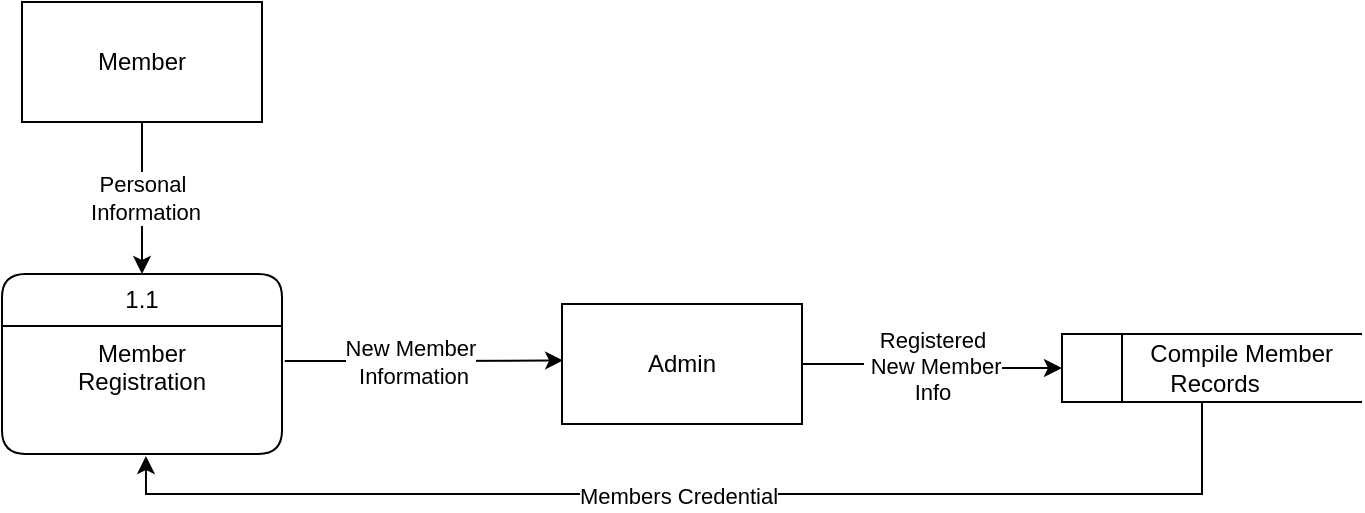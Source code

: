 <mxfile version="24.4.8" type="github" pages="9">
  <diagram name="level 1 (Member Registration" id="z3cGfwZfkwhjIubWeypt">
    <mxGraphModel dx="1114" dy="616" grid="1" gridSize="10" guides="1" tooltips="1" connect="1" arrows="1" fold="1" page="1" pageScale="1" pageWidth="850" pageHeight="1100" math="0" shadow="0">
      <root>
        <mxCell id="0" />
        <mxCell id="1" parent="0" />
        <mxCell id="EX8Zy7shsUyCUedpD0rH-1" value="&lt;div&gt;Personal&lt;/div&gt;&lt;div&gt;&amp;nbsp;Information&lt;/div&gt;" style="edgeStyle=orthogonalEdgeStyle;rounded=0;orthogonalLoop=1;jettySize=auto;html=1;exitX=0.5;exitY=1;exitDx=0;exitDy=0;entryX=0.5;entryY=0;entryDx=0;entryDy=0;" parent="1" source="elMBcsQxJQfE7-rjxcNW-1" target="elMBcsQxJQfE7-rjxcNW-2" edge="1">
          <mxGeometry relative="1" as="geometry" />
        </mxCell>
        <mxCell id="elMBcsQxJQfE7-rjxcNW-1" value="Member " style="rounded=0;whiteSpace=wrap;html=1;" parent="1" vertex="1">
          <mxGeometry x="110" y="260" width="120" height="60" as="geometry" />
        </mxCell>
        <mxCell id="elMBcsQxJQfE7-rjxcNW-2" value="&lt;div&gt;1.1&lt;/div&gt;" style="swimlane;fontStyle=0;childLayout=stackLayout;horizontal=1;startSize=26;fillColor=none;horizontalStack=0;resizeParent=1;resizeParentMax=0;resizeLast=0;collapsible=1;marginBottom=0;whiteSpace=wrap;html=1;rounded=1;" parent="1" vertex="1">
          <mxGeometry x="100" y="396" width="140" height="90" as="geometry" />
        </mxCell>
        <mxCell id="elMBcsQxJQfE7-rjxcNW-3" value="Member &lt;br&gt;Registration" style="text;strokeColor=none;fillColor=none;align=center;verticalAlign=top;spacingLeft=4;spacingRight=4;overflow=hidden;rotatable=0;points=[[0,0.5],[1,0.5]];portConstraint=eastwest;whiteSpace=wrap;html=1;" parent="elMBcsQxJQfE7-rjxcNW-2" vertex="1">
          <mxGeometry y="26" width="140" height="64" as="geometry" />
        </mxCell>
        <mxCell id="elMBcsQxJQfE7-rjxcNW-16" value="&lt;span style=&quot;white-space: pre;&quot;&gt;&#x9;&lt;/span&gt;Compile Member Records" style="html=1;dashed=0;whiteSpace=wrap;shape=mxgraph.dfd.dataStoreID;align=center;spacingLeft=3;points=[[0,0],[0.5,0],[1,0],[0,0.5],[1,0.5],[0,1],[0.5,1],[1,1]];" parent="1" vertex="1">
          <mxGeometry x="630" y="426" width="150" height="34" as="geometry" />
        </mxCell>
        <mxCell id="elMBcsQxJQfE7-rjxcNW-20" style="edgeStyle=orthogonalEdgeStyle;rounded=0;orthogonalLoop=1;jettySize=auto;html=1;exitX=1.01;exitY=0.274;exitDx=0;exitDy=0;exitPerimeter=0;entryX=0.004;entryY=0.363;entryDx=0;entryDy=0;entryPerimeter=0;" parent="1" source="elMBcsQxJQfE7-rjxcNW-3" edge="1">
          <mxGeometry relative="1" as="geometry">
            <mxPoint x="380.56" y="439.232" as="targetPoint" />
          </mxGeometry>
        </mxCell>
        <mxCell id="elMBcsQxJQfE7-rjxcNW-21" value="&lt;div&gt;New Member&lt;/div&gt;&lt;div&gt;&amp;nbsp;Information&lt;/div&gt;" style="edgeLabel;html=1;align=center;verticalAlign=middle;resizable=0;points=[];" parent="elMBcsQxJQfE7-rjxcNW-20" vertex="1" connectable="0">
          <mxGeometry x="-0.104" relative="1" as="geometry">
            <mxPoint as="offset" />
          </mxGeometry>
        </mxCell>
        <mxCell id="EX8Zy7shsUyCUedpD0rH-3" value="&lt;div&gt;Registered &lt;br&gt;&lt;/div&gt;&lt;div&gt;&amp;nbsp;New Member&lt;/div&gt;&lt;div&gt;Info&lt;br&gt;&lt;/div&gt;" style="edgeStyle=orthogonalEdgeStyle;rounded=0;orthogonalLoop=1;jettySize=auto;html=1;exitX=1;exitY=0.5;exitDx=0;exitDy=0;entryX=0;entryY=0.5;entryDx=0;entryDy=0;" parent="1" source="EX8Zy7shsUyCUedpD0rH-2" target="elMBcsQxJQfE7-rjxcNW-16" edge="1">
          <mxGeometry relative="1" as="geometry">
            <mxPoint x="700" y="436" as="targetPoint" />
          </mxGeometry>
        </mxCell>
        <mxCell id="EX8Zy7shsUyCUedpD0rH-2" value="Admin" style="rounded=0;whiteSpace=wrap;html=1;" parent="1" vertex="1">
          <mxGeometry x="380" y="411" width="120" height="60" as="geometry" />
        </mxCell>
        <mxCell id="u-u-BjuH_KMp1-HSWydg-3" style="edgeStyle=orthogonalEdgeStyle;rounded=0;orthogonalLoop=1;jettySize=auto;html=1;entryX=0.514;entryY=1.016;entryDx=0;entryDy=0;entryPerimeter=0;" edge="1" parent="1" source="elMBcsQxJQfE7-rjxcNW-16" target="elMBcsQxJQfE7-rjxcNW-3">
          <mxGeometry relative="1" as="geometry">
            <Array as="points">
              <mxPoint x="700" y="506" />
              <mxPoint x="172" y="506" />
            </Array>
          </mxGeometry>
        </mxCell>
        <mxCell id="u-u-BjuH_KMp1-HSWydg-4" value="Members Credential" style="edgeLabel;html=1;align=center;verticalAlign=middle;resizable=0;points=[];" vertex="1" connectable="0" parent="u-u-BjuH_KMp1-HSWydg-3">
          <mxGeometry x="0.039" y="1" relative="1" as="geometry">
            <mxPoint as="offset" />
          </mxGeometry>
        </mxCell>
      </root>
    </mxGraphModel>
  </diagram>
  <diagram id="8Bgsle6WBFaW4W7fLAzR" name="Level 2 (Payment)">
    <mxGraphModel dx="1393" dy="770" grid="1" gridSize="10" guides="1" tooltips="1" connect="1" arrows="1" fold="1" page="1" pageScale="1" pageWidth="850" pageHeight="1100" math="0" shadow="0">
      <root>
        <mxCell id="0" />
        <mxCell id="1" parent="0" />
        <mxCell id="zJkR3l8xaCKapjgDyOxP-6" value="Product/Plan Information" style="edgeStyle=orthogonalEdgeStyle;rounded=0;orthogonalLoop=1;jettySize=auto;html=1;entryX=0;entryY=0.5;entryDx=0;entryDy=0;" parent="1" edge="1">
          <mxGeometry x="-0.019" relative="1" as="geometry">
            <mxPoint x="240" y="455" as="sourcePoint" />
            <mxPoint x="425" y="454.66" as="targetPoint" />
            <mxPoint as="offset" />
          </mxGeometry>
        </mxCell>
        <mxCell id="zJkR3l8xaCKapjgDyOxP-1" value="Member" style="html=1;whiteSpace=wrap;" parent="1" vertex="1">
          <mxGeometry x="130" y="415" width="110" height="50" as="geometry" />
        </mxCell>
        <mxCell id="zJkR3l8xaCKapjgDyOxP-8" value="Amount" style="edgeStyle=orthogonalEdgeStyle;rounded=0;orthogonalLoop=1;jettySize=auto;html=1;exitX=1;exitY=0.5;exitDx=0;exitDy=0;entryX=0;entryY=0.5;entryDx=0;entryDy=0;" parent="1" source="zJkR3l8xaCKapjgDyOxP-4" target="zJkR3l8xaCKapjgDyOxP-7" edge="1">
          <mxGeometry relative="1" as="geometry" />
        </mxCell>
        <mxCell id="Upi8s8O5AXfCiQG1VnSZ-4" style="edgeStyle=orthogonalEdgeStyle;rounded=0;orthogonalLoop=1;jettySize=auto;html=1;entryX=0.5;entryY=0;entryDx=0;entryDy=0;exitX=0.5;exitY=0;exitDx=0;exitDy=0;" edge="1" parent="1" source="zJkR3l8xaCKapjgDyOxP-7" target="zJkR3l8xaCKapjgDyOxP-1">
          <mxGeometry relative="1" as="geometry">
            <mxPoint x="495" y="340" as="sourcePoint" />
            <Array as="points">
              <mxPoint x="745" y="360" />
              <mxPoint x="185" y="360" />
            </Array>
          </mxGeometry>
        </mxCell>
        <mxCell id="Upi8s8O5AXfCiQG1VnSZ-5" value="Exact Amount" style="edgeLabel;html=1;align=center;verticalAlign=middle;resizable=0;points=[];" vertex="1" connectable="0" parent="Upi8s8O5AXfCiQG1VnSZ-4">
          <mxGeometry x="0.01" y="-3" relative="1" as="geometry">
            <mxPoint x="10" y="3" as="offset" />
          </mxGeometry>
        </mxCell>
        <mxCell id="Upi8s8O5AXfCiQG1VnSZ-7" value="Product / Plan Availed" style="edgeStyle=orthogonalEdgeStyle;rounded=0;orthogonalLoop=1;jettySize=auto;html=1;entryX=0.5;entryY=1;entryDx=0;entryDy=0;" edge="1" parent="1" source="zJkR3l8xaCKapjgDyOxP-4" target="zJkR3l8xaCKapjgDyOxP-1">
          <mxGeometry relative="1" as="geometry">
            <Array as="points">
              <mxPoint x="500" y="520" />
              <mxPoint x="185" y="520" />
            </Array>
          </mxGeometry>
        </mxCell>
        <mxCell id="zJkR3l8xaCKapjgDyOxP-4" value="&lt;div&gt;2.1&lt;/div&gt;" style="swimlane;fontStyle=0;childLayout=stackLayout;horizontal=1;startSize=26;fillColor=none;horizontalStack=0;resizeParent=1;resizeParentMax=0;resizeLast=0;collapsible=1;marginBottom=0;whiteSpace=wrap;html=1;rounded=1;" parent="1" vertex="1">
          <mxGeometry x="425" y="390" width="140" height="90" as="geometry" />
        </mxCell>
        <mxCell id="zJkR3l8xaCKapjgDyOxP-5" value="&lt;div&gt;&amp;nbsp;Payment&lt;br&gt;&lt;/div&gt;" style="text;strokeColor=none;fillColor=none;align=center;verticalAlign=top;spacingLeft=4;spacingRight=4;overflow=hidden;rotatable=0;points=[[0,0.5],[1,0.5]];portConstraint=eastwest;whiteSpace=wrap;html=1;" parent="zJkR3l8xaCKapjgDyOxP-4" vertex="1">
          <mxGeometry y="26" width="140" height="64" as="geometry" />
        </mxCell>
        <mxCell id="Hm56MA9YWt-JWQYjMNaE-2" value="&lt;div&gt;Product Managed&lt;/div&gt;&lt;div&gt;Record&lt;br&gt;&lt;/div&gt;" style="edgeStyle=orthogonalEdgeStyle;rounded=0;orthogonalLoop=1;jettySize=auto;html=1;" edge="1" parent="1" source="zJkR3l8xaCKapjgDyOxP-7" target="Hm56MA9YWt-JWQYjMNaE-1">
          <mxGeometry relative="1" as="geometry">
            <Array as="points">
              <mxPoint x="710" y="500" />
              <mxPoint x="590" y="500" />
            </Array>
          </mxGeometry>
        </mxCell>
        <mxCell id="0khPjTOL5wcLQsYKQB6q-2" value="&lt;div&gt;Member Managed&lt;/div&gt;&lt;div&gt;Record&lt;br&gt;&lt;/div&gt;" style="edgeStyle=orthogonalEdgeStyle;rounded=0;orthogonalLoop=1;jettySize=auto;html=1;" edge="1" parent="1">
          <mxGeometry x="-0.1" relative="1" as="geometry">
            <mxPoint x="770" y="460" as="sourcePoint" />
            <mxPoint x="870" y="540" as="targetPoint" />
            <Array as="points">
              <mxPoint x="770" y="500" />
              <mxPoint x="870" y="500" />
              <mxPoint x="870" y="540" />
            </Array>
            <mxPoint as="offset" />
          </mxGeometry>
        </mxCell>
        <mxCell id="zJkR3l8xaCKapjgDyOxP-7" value="&lt;div&gt;Admin&lt;/div&gt;" style="html=1;whiteSpace=wrap;" parent="1" vertex="1">
          <mxGeometry x="690" y="410" width="110" height="50" as="geometry" />
        </mxCell>
        <mxCell id="Upi8s8O5AXfCiQG1VnSZ-6" value="Amount Purchased" style="edgeStyle=orthogonalEdgeStyle;rounded=0;orthogonalLoop=1;jettySize=auto;html=1;exitX=1;exitY=0.25;exitDx=0;exitDy=0;entryX=0.008;entryY=0.185;entryDx=0;entryDy=0;entryPerimeter=0;" edge="1" parent="1" source="zJkR3l8xaCKapjgDyOxP-1" target="zJkR3l8xaCKapjgDyOxP-5">
          <mxGeometry relative="1" as="geometry" />
        </mxCell>
        <mxCell id="Hm56MA9YWt-JWQYjMNaE-1" value="&amp;nbsp;&amp;nbsp;&amp;nbsp; Product Record" style="html=1;dashed=0;whiteSpace=wrap;shape=mxgraph.dfd.dataStoreID;align=center;spacingLeft=3;points=[[0,0],[0.5,0],[1,0],[0,0.5],[1,0.5],[0,1],[0.5,1],[1,1]];" vertex="1" parent="1">
          <mxGeometry x="565" y="540" width="140" height="30" as="geometry" />
        </mxCell>
        <mxCell id="0khPjTOL5wcLQsYKQB6q-1" value="&amp;nbsp;&amp;nbsp;&amp;nbsp; Product Record" style="html=1;dashed=0;whiteSpace=wrap;shape=mxgraph.dfd.dataStoreID;align=center;spacingLeft=3;points=[[0,0],[0.5,0],[1,0],[0,0.5],[1,0.5],[0,1],[0.5,1],[1,1]];" vertex="1" parent="1">
          <mxGeometry x="790" y="540" width="140" height="30" as="geometry" />
        </mxCell>
      </root>
    </mxGraphModel>
  </diagram>
  <diagram id="6lE6-E694tTQyDpYu1U8" name="Level 3 ( Manual Store)">
    <mxGraphModel dx="928" dy="513" grid="1" gridSize="10" guides="1" tooltips="1" connect="1" arrows="1" fold="1" page="1" pageScale="1" pageWidth="850" pageHeight="1100" math="0" shadow="0">
      <root>
        <mxCell id="0" />
        <mxCell id="1" parent="0" />
        <mxCell id="uYGkHv231MtDPBIHv-3o-3" value="Admin" style="html=1;dashed=0;whiteSpace=wrap;" parent="1" vertex="1">
          <mxGeometry x="50" y="270" width="100" height="50" as="geometry" />
        </mxCell>
        <mxCell id="_-jUNj6Q18DvR9XGROBS-2" style="edgeStyle=orthogonalEdgeStyle;rounded=0;orthogonalLoop=1;jettySize=auto;html=1;entryX=0.5;entryY=0;entryDx=0;entryDy=0;" edge="1" parent="1" source="9FlYzm3L-Niw9FdwFuEB-1" target="uYGkHv231MtDPBIHv-3o-3">
          <mxGeometry relative="1" as="geometry">
            <mxPoint x="660" y="100" as="targetPoint" />
            <Array as="points">
              <mxPoint x="710" y="210" />
              <mxPoint x="100" y="210" />
            </Array>
          </mxGeometry>
        </mxCell>
        <mxCell id="_-jUNj6Q18DvR9XGROBS-3" value="Sorted Documents" style="edgeLabel;html=1;align=center;verticalAlign=middle;resizable=0;points=[];" vertex="1" connectable="0" parent="_-jUNj6Q18DvR9XGROBS-2">
          <mxGeometry x="-0.04" y="1" relative="1" as="geometry">
            <mxPoint as="offset" />
          </mxGeometry>
        </mxCell>
        <mxCell id="9FlYzm3L-Niw9FdwFuEB-1" value="&lt;div&gt;3.2&lt;/div&gt;" style="swimlane;fontStyle=0;childLayout=stackLayout;horizontal=1;startSize=26;fillColor=none;horizontalStack=0;resizeParent=1;resizeParentMax=0;resizeLast=0;collapsible=1;marginBottom=0;whiteSpace=wrap;html=1;rounded=1;" parent="1" vertex="1">
          <mxGeometry x="640" y="250" width="140" height="90" as="geometry" />
        </mxCell>
        <mxCell id="9FlYzm3L-Niw9FdwFuEB-2" value="Sort Documents" style="text;strokeColor=none;fillColor=none;align=center;verticalAlign=top;spacingLeft=4;spacingRight=4;overflow=hidden;rotatable=0;points=[[0,0.5],[1,0.5]];portConstraint=eastwest;whiteSpace=wrap;html=1;" parent="9FlYzm3L-Niw9FdwFuEB-1" vertex="1">
          <mxGeometry y="26" width="140" height="64" as="geometry" />
        </mxCell>
        <mxCell id="MAay6CMEfNQml3wIyoIC-8" value="Acquire Records" style="edgeStyle=orthogonalEdgeStyle;rounded=0;orthogonalLoop=1;jettySize=auto;html=1;exitX=0.5;exitY=1;exitDx=0;exitDy=0;entryX=0.5;entryY=0;entryDx=0;entryDy=0;" parent="1" source="9FlYzm3L-Niw9FdwFuEB-4" target="ysUQFzY5m009ouuIUF2o-1" edge="1">
          <mxGeometry relative="1" as="geometry" />
        </mxCell>
        <mxCell id="9FlYzm3L-Niw9FdwFuEB-4" value="3.1" style="swimlane;fontStyle=0;childLayout=stackLayout;horizontal=1;startSize=26;fillColor=none;horizontalStack=0;resizeParent=1;resizeParentMax=0;resizeLast=0;collapsible=1;marginBottom=0;whiteSpace=wrap;html=1;rounded=1;" parent="1" vertex="1">
          <mxGeometry x="350" y="250" width="140" height="90" as="geometry" />
        </mxCell>
        <mxCell id="9FlYzm3L-Niw9FdwFuEB-5" value="&lt;div align=&quot;center&quot;&gt;Compile Documents&lt;/div&gt;" style="text;strokeColor=none;fillColor=none;align=center;verticalAlign=top;spacingLeft=4;spacingRight=4;overflow=hidden;rotatable=0;points=[[0,0.5],[1,0.5]];portConstraint=eastwest;whiteSpace=wrap;html=1;" parent="9FlYzm3L-Niw9FdwFuEB-4" vertex="1">
          <mxGeometry y="26" width="140" height="64" as="geometry" />
        </mxCell>
        <mxCell id="ysUQFzY5m009ouuIUF2o-1" value="&lt;div align=&quot;center&quot;&gt;&amp;nbsp;&amp;nbsp;&amp;nbsp; Member Record&lt;/div&gt;" style="html=1;dashed=0;whiteSpace=wrap;shape=mxgraph.dfd.dataStoreID;align=center;spacingLeft=3;points=[[0,0],[0.5,0],[1,0],[0,0.5],[1,0.5],[0,1],[0.5,1],[1,1]];" parent="1" vertex="1">
          <mxGeometry x="355" y="410" width="130" height="30" as="geometry" />
        </mxCell>
        <mxCell id="MAay6CMEfNQml3wIyoIC-3" style="edgeStyle=orthogonalEdgeStyle;rounded=0;orthogonalLoop=1;jettySize=auto;html=1;exitX=1;exitY=0.5;exitDx=0;exitDy=0;entryX=0.012;entryY=0.29;entryDx=0;entryDy=0;entryPerimeter=0;" parent="1" source="uYGkHv231MtDPBIHv-3o-3" target="9FlYzm3L-Niw9FdwFuEB-5" edge="1">
          <mxGeometry relative="1" as="geometry" />
        </mxCell>
        <mxCell id="MAay6CMEfNQml3wIyoIC-9" value="&lt;div&gt;Registered Information&lt;/div&gt;&lt;div&gt;&amp;nbsp;Documents&lt;/div&gt;" style="edgeLabel;html=1;align=center;verticalAlign=middle;resizable=0;points=[];" parent="MAay6CMEfNQml3wIyoIC-3" vertex="1" connectable="0">
          <mxGeometry x="-0.078" relative="1" as="geometry">
            <mxPoint as="offset" />
          </mxGeometry>
        </mxCell>
        <mxCell id="_-jUNj6Q18DvR9XGROBS-1" value="&lt;div&gt;Documents&lt;/div&gt;&lt;div&gt;Compiled&lt;br&gt;&lt;/div&gt;" style="edgeStyle=orthogonalEdgeStyle;rounded=0;orthogonalLoop=1;jettySize=auto;html=1;entryX=0.003;entryY=0.3;entryDx=0;entryDy=0;entryPerimeter=0;" edge="1" parent="1" source="9FlYzm3L-Niw9FdwFuEB-4" target="9FlYzm3L-Niw9FdwFuEB-2">
          <mxGeometry x="-0.006" relative="1" as="geometry">
            <mxPoint as="offset" />
          </mxGeometry>
        </mxCell>
      </root>
    </mxGraphModel>
  </diagram>
  <diagram id="l3zGeIQ83unhhCivGkPK" name="Level 4 ( Manage Records)">
    <mxGraphModel dx="1114" dy="616" grid="1" gridSize="10" guides="1" tooltips="1" connect="1" arrows="1" fold="1" page="1" pageScale="1" pageWidth="850" pageHeight="1100" math="0" shadow="0">
      <root>
        <mxCell id="0" />
        <mxCell id="1" parent="0" />
        <mxCell id="NJ-RLdBVNXEjMfkLDDs8-1" value="&lt;div&gt;Admin&lt;/div&gt;" style="html=1;dashed=0;whiteSpace=wrap;" parent="1" vertex="1">
          <mxGeometry x="118" y="290" width="100" height="50" as="geometry" />
        </mxCell>
        <mxCell id="1fiFuisA9kMhZ1zlt4ey-2" style="edgeStyle=orthogonalEdgeStyle;rounded=0;orthogonalLoop=1;jettySize=auto;html=1;exitX=0.993;exitY=0.611;exitDx=0;exitDy=0;entryX=0;entryY=0.5;entryDx=0;entryDy=0;exitPerimeter=0;" parent="1" source="NJ-RLdBVNXEjMfkLDDs8-3" target="IFn_Pw0gvKs8p81vNsn0-3" edge="1">
          <mxGeometry relative="1" as="geometry">
            <mxPoint x="590" y="315" as="targetPoint" />
          </mxGeometry>
        </mxCell>
        <mxCell id="IFn_Pw0gvKs8p81vNsn0-6" value="&lt;div&gt;Requested&lt;/div&gt;&lt;div&gt;Product&#39;s Data&lt;br&gt;&lt;/div&gt;" style="edgeLabel;html=1;align=center;verticalAlign=middle;resizable=0;points=[];" parent="1fiFuisA9kMhZ1zlt4ey-2" vertex="1" connectable="0">
          <mxGeometry x="-0.223" relative="1" as="geometry">
            <mxPoint x="24" y="1" as="offset" />
          </mxGeometry>
        </mxCell>
        <mxCell id="IFn_Pw0gvKs8p81vNsn0-5" value="&lt;div&gt;Requested &lt;br&gt;&lt;/div&gt;&lt;div&gt;Member&#39;s Data&lt;/div&gt;" style="edgeStyle=orthogonalEdgeStyle;rounded=0;orthogonalLoop=1;jettySize=auto;html=1;exitX=1.003;exitY=0.067;exitDx=0;exitDy=0;exitPerimeter=0;entryX=0.003;entryY=0.547;entryDx=0;entryDy=0;entryPerimeter=0;" parent="1" target="IFn_Pw0gvKs8p81vNsn0-1" edge="1">
          <mxGeometry x="0.087" relative="1" as="geometry">
            <mxPoint x="510.42" y="297.288" as="sourcePoint" />
            <mxPoint x="639" y="297.01" as="targetPoint" />
            <Array as="points">
              <mxPoint x="660" y="296" />
            </Array>
            <mxPoint as="offset" />
          </mxGeometry>
        </mxCell>
        <mxCell id="VgLJdrnY-NW6ijDQh8pk-2" style="edgeStyle=orthogonalEdgeStyle;rounded=0;orthogonalLoop=1;jettySize=auto;html=1;entryX=0.5;entryY=0;entryDx=0;entryDy=0;exitX=0.48;exitY=1.005;exitDx=0;exitDy=0;exitPerimeter=0;" parent="1" source="NJ-RLdBVNXEjMfkLDDs8-3" target="VgLJdrnY-NW6ijDQh8pk-1" edge="1">
          <mxGeometry relative="1" as="geometry">
            <mxPoint x="430" y="400" as="sourcePoint" />
          </mxGeometry>
        </mxCell>
        <mxCell id="VgLJdrnY-NW6ijDQh8pk-3" value="&lt;div&gt;Requested &lt;br&gt;&lt;/div&gt;&lt;div&gt;Coach&#39;s Data&lt;/div&gt;" style="edgeLabel;html=1;align=center;verticalAlign=middle;resizable=0;points=[];" parent="VgLJdrnY-NW6ijDQh8pk-2" vertex="1" connectable="0">
          <mxGeometry x="0.106" relative="1" as="geometry">
            <mxPoint x="-2" as="offset" />
          </mxGeometry>
        </mxCell>
        <mxCell id="mXD3f7PGPavrvpgRJRqs-4" value="&lt;div&gt;Requested &lt;br&gt;&lt;/div&gt;&lt;div&gt;Gym&#39;s Equipment &lt;br&gt;&lt;/div&gt;&lt;div&gt;Data&lt;br&gt;&lt;/div&gt;" style="edgeStyle=orthogonalEdgeStyle;rounded=0;orthogonalLoop=1;jettySize=auto;html=1;exitX=0.5;exitY=0;exitDx=0;exitDy=0;entryX=0.498;entryY=0.929;entryDx=0;entryDy=0;entryPerimeter=0;" parent="1" edge="1">
          <mxGeometry x="0.208" relative="1" as="geometry">
            <mxPoint as="offset" />
            <mxPoint x="439" y="270" as="sourcePoint" />
            <mxPoint x="438.72" y="185.87" as="targetPoint" />
          </mxGeometry>
        </mxCell>
        <mxCell id="NJ-RLdBVNXEjMfkLDDs8-2" value="4.1" style="swimlane;fontStyle=0;childLayout=stackLayout;horizontal=1;startSize=26;fillColor=none;horizontalStack=0;resizeParent=1;resizeParentMax=0;resizeLast=0;collapsible=1;marginBottom=0;whiteSpace=wrap;html=1;rounded=1;" parent="1" vertex="1">
          <mxGeometry x="370" y="270" width="140" height="90" as="geometry" />
        </mxCell>
        <mxCell id="1fiFuisA9kMhZ1zlt4ey-1" value="Admin Credential" style="edgeStyle=orthogonalEdgeStyle;rounded=0;orthogonalLoop=1;jettySize=auto;html=1;exitX=1;exitY=0.5;exitDx=0;exitDy=0;entryX=0.007;entryY=0.297;entryDx=0;entryDy=0;entryPerimeter=0;" parent="1" edge="1">
          <mxGeometry x="0.006" relative="1" as="geometry">
            <mxPoint x="218" y="316" as="sourcePoint" />
            <mxPoint x="370.98" y="316.008" as="targetPoint" />
            <mxPoint as="offset" />
          </mxGeometry>
        </mxCell>
        <mxCell id="IFn_Pw0gvKs8p81vNsn0-1" value="&lt;div align=&quot;center&quot;&gt;&amp;nbsp;&amp;nbsp;&amp;nbsp;&amp;nbsp;&amp;nbsp; Member Records&lt;br&gt;&lt;/div&gt;" style="html=1;dashed=0;whiteSpace=wrap;shape=mxgraph.dfd.dataStoreID;align=center;spacingLeft=3;points=[[0,0],[0.5,0],[1,0],[0,0.5],[1,0.5],[0,1],[0.5,1],[1,1]];" parent="1" vertex="1">
          <mxGeometry x="660" y="280" width="140" height="30" as="geometry" />
        </mxCell>
        <mxCell id="IFn_Pw0gvKs8p81vNsn0-3" value="&amp;nbsp;&amp;nbsp;&amp;nbsp;&amp;nbsp;&amp;nbsp;&amp;nbsp;&amp;nbsp;&amp;nbsp; Product Records" style="html=1;dashed=0;whiteSpace=wrap;shape=mxgraph.dfd.dataStoreID;align=left;spacingLeft=3;points=[[0,0],[0.5,0],[1,0],[0,0.5],[1,0.5],[0,1],[0.5,1],[1,1]];" parent="1" vertex="1">
          <mxGeometry x="660" y="321" width="140" height="30" as="geometry" />
        </mxCell>
        <mxCell id="Hs9EHjb3kUXl_zVHVDfw-1" value="Coach Managed Record" style="edgeStyle=orthogonalEdgeStyle;rounded=0;orthogonalLoop=1;jettySize=auto;html=1;entryX=0.75;entryY=1;entryDx=0;entryDy=0;movable=1;resizable=1;rotatable=1;deletable=1;editable=1;locked=0;connectable=1;" edge="1" parent="1">
          <mxGeometry x="-0.326" relative="1" as="geometry">
            <mxPoint x="367" y="455" as="sourcePoint" />
            <mxPoint x="193" y="341" as="targetPoint" />
            <mxPoint as="offset" />
          </mxGeometry>
        </mxCell>
        <mxCell id="VgLJdrnY-NW6ijDQh8pk-1" value="&amp;nbsp;&amp;nbsp;&amp;nbsp;&amp;nbsp;&amp;nbsp;&amp;nbsp;&amp;nbsp;&amp;nbsp; Coach Records" style="html=1;dashed=0;whiteSpace=wrap;shape=mxgraph.dfd.dataStoreID;align=left;spacingLeft=3;points=[[0,0],[0.5,0],[1,0],[0,0.5],[1,0.5],[0,1],[0.5,1],[1,1]];" parent="1" vertex="1">
          <mxGeometry x="367" y="439" width="140" height="30" as="geometry" />
        </mxCell>
        <mxCell id="NJ-RLdBVNXEjMfkLDDs8-3" value="&lt;div&gt;Manage&lt;br&gt;&lt;/div&gt;&lt;div&gt;Records&lt;br&gt;&lt;/div&gt;" style="text;strokeColor=none;fillColor=none;align=center;verticalAlign=top;spacingLeft=4;spacingRight=4;overflow=hidden;rotatable=0;points=[[0,0.5],[1,0.5]];portConstraint=eastwest;whiteSpace=wrap;html=1;" parent="1" vertex="1">
          <mxGeometry x="370" y="296" width="140" height="64" as="geometry" />
        </mxCell>
        <mxCell id="Hs9EHjb3kUXl_zVHVDfw-2" value="Equipment Managed Record" style="edgeStyle=orthogonalEdgeStyle;rounded=0;orthogonalLoop=1;jettySize=auto;html=1;entryX=0.75;entryY=0;entryDx=0;entryDy=0;" edge="1" parent="1" source="mXD3f7PGPavrvpgRJRqs-3" target="NJ-RLdBVNXEjMfkLDDs8-1">
          <mxGeometry x="-0.388" relative="1" as="geometry">
            <mxPoint as="offset" />
          </mxGeometry>
        </mxCell>
        <mxCell id="mXD3f7PGPavrvpgRJRqs-3" value="&lt;div align=&quot;center&quot;&gt;&amp;nbsp;&amp;nbsp;&amp;nbsp;&amp;nbsp;&amp;nbsp; Gym Equipment&amp;nbsp;&amp;nbsp;&amp;nbsp;&amp;nbsp;&amp;nbsp; Records&lt;br&gt;&lt;/div&gt;" style="html=1;dashed=0;whiteSpace=wrap;shape=mxgraph.dfd.dataStoreID;align=center;spacingLeft=3;points=[[0,0],[0.5,0],[1,0],[0,0.5],[1,0.5],[0,1],[0.5,1],[1,1]];" parent="1" vertex="1">
          <mxGeometry x="370" y="158" width="140" height="30" as="geometry" />
        </mxCell>
        <mxCell id="Hs9EHjb3kUXl_zVHVDfw-3" value="Member Managed Record" style="edgeStyle=orthogonalEdgeStyle;rounded=0;orthogonalLoop=1;jettySize=auto;html=1;entryX=0.4;entryY=-0.02;entryDx=0;entryDy=0;entryPerimeter=0;" edge="1" parent="1" source="IFn_Pw0gvKs8p81vNsn0-1" target="NJ-RLdBVNXEjMfkLDDs8-1">
          <mxGeometry relative="1" as="geometry">
            <Array as="points">
              <mxPoint x="730" y="120" />
              <mxPoint x="158" y="120" />
            </Array>
          </mxGeometry>
        </mxCell>
        <mxCell id="Hs9EHjb3kUXl_zVHVDfw-4" value="Product Managed Record" style="edgeStyle=orthogonalEdgeStyle;rounded=0;orthogonalLoop=1;jettySize=auto;html=1;entryX=0.4;entryY=1.02;entryDx=0;entryDy=0;entryPerimeter=0;" edge="1" parent="1" source="IFn_Pw0gvKs8p81vNsn0-3" target="NJ-RLdBVNXEjMfkLDDs8-1">
          <mxGeometry relative="1" as="geometry">
            <Array as="points">
              <mxPoint x="730" y="520" />
              <mxPoint x="158" y="520" />
            </Array>
          </mxGeometry>
        </mxCell>
      </root>
    </mxGraphModel>
  </diagram>
  <diagram id="a6SmZoKrGqRR1eTZBIgX" name="Level 5 (Coach Registration)">
    <mxGraphModel dx="1114" dy="616" grid="1" gridSize="10" guides="1" tooltips="1" connect="1" arrows="1" fold="1" page="1" pageScale="1" pageWidth="850" pageHeight="1100" math="0" shadow="0">
      <root>
        <mxCell id="0" />
        <mxCell id="1" parent="0" />
        <mxCell id="aNdpK6WgqBrPWAWCSbIw-1" value="Admin " style="html=1;dashed=0;whiteSpace=wrap;" parent="1" vertex="1">
          <mxGeometry x="100" y="350" width="100" height="50" as="geometry" />
        </mxCell>
        <mxCell id="4Jaw1SRWJ76kC8xr8qXb-1" value="&lt;div&gt;Coach New &lt;br&gt;&lt;/div&gt;&lt;div&gt;Information&lt;br&gt;&lt;/div&gt;" style="edgeStyle=orthogonalEdgeStyle;rounded=0;orthogonalLoop=1;jettySize=auto;html=1;exitX=1;exitY=0.5;exitDx=0;exitDy=0;entryX=0.007;entryY=0.297;entryDx=0;entryDy=0;entryPerimeter=0;" parent="1" source="aNdpK6WgqBrPWAWCSbIw-1" edge="1">
          <mxGeometry relative="1" as="geometry">
            <mxPoint x="350.98" y="375.008" as="targetPoint" />
          </mxGeometry>
        </mxCell>
        <mxCell id="dMRQkGLPiDAvPxZtel-j-2" value="&lt;div&gt;Registered &lt;br&gt;&lt;/div&gt;&lt;div&gt;New Coach&lt;br&gt;&lt;/div&gt;" style="edgeStyle=orthogonalEdgeStyle;rounded=0;orthogonalLoop=1;jettySize=auto;html=1;exitX=1;exitY=0.5;exitDx=0;exitDy=0;entryX=0;entryY=0.5;entryDx=0;entryDy=0;" parent="1" source="JQ83hAYIvKhdOY6tjY-O-1" target="dMRQkGLPiDAvPxZtel-j-1" edge="1">
          <mxGeometry relative="1" as="geometry">
            <mxPoint as="offset" />
          </mxGeometry>
        </mxCell>
        <mxCell id="JQ83hAYIvKhdOY6tjY-O-1" value="5.1" style="swimlane;fontStyle=0;childLayout=stackLayout;horizontal=1;startSize=26;fillColor=none;horizontalStack=0;resizeParent=1;resizeParentMax=0;resizeLast=0;collapsible=1;marginBottom=0;whiteSpace=wrap;html=1;rounded=1;" parent="1" vertex="1">
          <mxGeometry x="350" y="330" width="140" height="90" as="geometry" />
        </mxCell>
        <mxCell id="JQ83hAYIvKhdOY6tjY-O-2" value="Register Coach Information" style="text;strokeColor=none;fillColor=none;align=center;verticalAlign=top;spacingLeft=4;spacingRight=4;overflow=hidden;rotatable=0;points=[[0,0.5],[1,0.5]];portConstraint=eastwest;whiteSpace=wrap;html=1;" parent="JQ83hAYIvKhdOY6tjY-O-1" vertex="1">
          <mxGeometry y="26" width="140" height="64" as="geometry" />
        </mxCell>
        <mxCell id="tm2JsMUSBPciILH_E6LG-1" value="Coach Credential" style="edgeStyle=orthogonalEdgeStyle;rounded=0;orthogonalLoop=1;jettySize=auto;html=1;entryX=1;entryY=0.5;entryDx=0;entryDy=0;" edge="1" parent="1" source="dMRQkGLPiDAvPxZtel-j-1" target="bEpXzDYahJ72szJ-yhaL-1">
          <mxGeometry x="0.193" relative="1" as="geometry">
            <Array as="points">
              <mxPoint x="670" y="235" />
            </Array>
            <mxPoint as="offset" />
          </mxGeometry>
        </mxCell>
        <mxCell id="dMRQkGLPiDAvPxZtel-j-1" value="&amp;nbsp;&amp;nbsp;&amp;nbsp;&amp;nbsp;&amp;nbsp;&amp;nbsp;&amp;nbsp;&amp;nbsp; Coach Record" style="html=1;dashed=0;whiteSpace=wrap;shape=mxgraph.dfd.dataStoreID;align=left;spacingLeft=3;points=[[0,0],[0.5,0],[1,0],[0,0.5],[1,0.5],[0,1],[0.5,1],[1,1]];" parent="1" vertex="1">
          <mxGeometry x="604" y="360" width="116" height="30" as="geometry" />
        </mxCell>
        <mxCell id="bEpXzDYahJ72szJ-yhaL-2" value="&lt;div&gt;Coach Personal&lt;/div&gt;&lt;div&gt;Information&lt;br&gt;&lt;/div&gt;" style="edgeStyle=orthogonalEdgeStyle;rounded=0;orthogonalLoop=1;jettySize=auto;html=1;entryX=0.5;entryY=0;entryDx=0;entryDy=0;" edge="1" parent="1" source="bEpXzDYahJ72szJ-yhaL-1" target="aNdpK6WgqBrPWAWCSbIw-1">
          <mxGeometry relative="1" as="geometry" />
        </mxCell>
        <mxCell id="bEpXzDYahJ72szJ-yhaL-1" value="Coach" style="html=1;dashed=0;whiteSpace=wrap;" vertex="1" parent="1">
          <mxGeometry x="100" y="210" width="100" height="50" as="geometry" />
        </mxCell>
      </root>
    </mxGraphModel>
  </diagram>
  <diagram id="s9CoTMTmF1WTMB8h3FyP" name="Level 6 ( Product)">
    <mxGraphModel dx="1114" dy="616" grid="1" gridSize="10" guides="1" tooltips="1" connect="1" arrows="1" fold="1" page="1" pageScale="1" pageWidth="850" pageHeight="1100" math="0" shadow="0">
      <root>
        <mxCell id="0" />
        <mxCell id="1" parent="0" />
        <mxCell id="o34skNcHhkYIbtj5CVax-1" value="Admin" style="html=1;dashed=0;whiteSpace=wrap;" parent="1" vertex="1">
          <mxGeometry x="111" y="210" width="100" height="50" as="geometry" />
        </mxCell>
        <mxCell id="o34skNcHhkYIbtj5CVax-2" value="&lt;div&gt;6.1&lt;/div&gt;" style="swimlane;fontStyle=0;childLayout=stackLayout;horizontal=1;startSize=26;fillColor=none;horizontalStack=0;resizeParent=1;resizeParentMax=0;resizeLast=0;collapsible=1;marginBottom=0;whiteSpace=wrap;html=1;rounded=1;" parent="1" vertex="1">
          <mxGeometry x="360" y="190" width="140" height="90" as="geometry" />
        </mxCell>
        <mxCell id="o34skNcHhkYIbtj5CVax-3" value="Add Products" style="text;strokeColor=none;fillColor=none;align=center;verticalAlign=top;spacingLeft=4;spacingRight=4;overflow=hidden;rotatable=0;points=[[0,0.5],[1,0.5]];portConstraint=eastwest;whiteSpace=wrap;html=1;" parent="o34skNcHhkYIbtj5CVax-2" vertex="1">
          <mxGeometry y="26" width="140" height="64" as="geometry" />
        </mxCell>
        <mxCell id="Du3wHev5yOtMy9_J-NqI-8" value="Product Information" style="edgeStyle=orthogonalEdgeStyle;rounded=0;orthogonalLoop=1;jettySize=auto;html=1;exitX=1;exitY=0.5;exitDx=0;exitDy=0;entryX=0;entryY=0.299;entryDx=0;entryDy=0;entryPerimeter=0;" parent="1" source="o34skNcHhkYIbtj5CVax-1" target="o34skNcHhkYIbtj5CVax-3" edge="1">
          <mxGeometry relative="1" as="geometry" />
        </mxCell>
        <mxCell id="Du3wHev5yOtMy9_J-NqI-9" value="Saved Information" style="edgeStyle=orthogonalEdgeStyle;rounded=0;orthogonalLoop=1;jettySize=auto;html=1;exitX=1;exitY=0.5;exitDx=0;exitDy=0;entryX=0.004;entryY=0.288;entryDx=0;entryDy=0;entryPerimeter=0;" parent="1" source="o34skNcHhkYIbtj5CVax-2" edge="1">
          <mxGeometry relative="1" as="geometry">
            <mxPoint x="638.56" y="234.432" as="targetPoint" />
          </mxGeometry>
        </mxCell>
        <mxCell id="BTBjF0AX9B7jc7VFoEFw-1" value="&lt;div&gt;Product Reciept&lt;/div&gt;" style="edgeStyle=orthogonalEdgeStyle;rounded=0;orthogonalLoop=1;jettySize=auto;html=1;entryX=0.5;entryY=0;entryDx=0;entryDy=0;" edge="1" parent="1" source="Q2jAUix9p50jg2i1Cs7r-1" target="o34skNcHhkYIbtj5CVax-1">
          <mxGeometry relative="1" as="geometry">
            <Array as="points">
              <mxPoint x="720" y="140" />
              <mxPoint x="161" y="140" />
            </Array>
          </mxGeometry>
        </mxCell>
        <mxCell id="Q2jAUix9p50jg2i1Cs7r-1" value="&amp;nbsp;&amp;nbsp;&amp;nbsp;&amp;nbsp;&amp;nbsp;&amp;nbsp;&amp;nbsp;&amp;nbsp; Product Inventory" style="html=1;dashed=0;whiteSpace=wrap;shape=mxgraph.dfd.dataStoreID;align=left;spacingLeft=3;points=[[0,0],[0.5,0],[1,0],[0,0.5],[1,0.5],[0,1],[0.5,1],[1,1]];" parent="1" vertex="1">
          <mxGeometry x="640" y="220" width="146" height="30" as="geometry" />
        </mxCell>
      </root>
    </mxGraphModel>
  </diagram>
  <diagram id="vZ23orxCnvXBri1TCO8d" name="Level 7 ( Equipment Purchase)">
    <mxGraphModel dx="928" dy="513" grid="1" gridSize="10" guides="1" tooltips="1" connect="1" arrows="1" fold="1" page="1" pageScale="1" pageWidth="850" pageHeight="1100" math="0" shadow="0">
      <root>
        <mxCell id="0" />
        <mxCell id="1" parent="0" />
        <mxCell id="XMQXbS2zX25QgithHaK3-1" value="Admin" style="html=1;dashed=0;whiteSpace=wrap;" parent="1" vertex="1">
          <mxGeometry x="80" y="230" width="100" height="50" as="geometry" />
        </mxCell>
        <mxCell id="XMQXbS2zX25QgithHaK3-2" value="8.1" style="swimlane;fontStyle=0;childLayout=stackLayout;horizontal=1;startSize=26;fillColor=none;horizontalStack=0;resizeParent=1;resizeParentMax=0;resizeLast=0;collapsible=1;marginBottom=0;whiteSpace=wrap;html=1;rounded=1;" parent="1" vertex="1">
          <mxGeometry x="310" y="211" width="140" height="90" as="geometry" />
        </mxCell>
        <mxCell id="XMQXbS2zX25QgithHaK3-3" value="Add &lt;br&gt;Gym Epuipment" style="text;strokeColor=none;fillColor=none;align=center;verticalAlign=top;spacingLeft=4;spacingRight=4;overflow=hidden;rotatable=0;points=[[0,0.5],[1,0.5]];portConstraint=eastwest;whiteSpace=wrap;html=1;" parent="XMQXbS2zX25QgithHaK3-2" vertex="1">
          <mxGeometry y="26" width="140" height="64" as="geometry" />
        </mxCell>
        <mxCell id="NTblh4Joc5dRuefGxfjI-1" value="Equipment Details" style="edgeStyle=orthogonalEdgeStyle;rounded=0;orthogonalLoop=1;jettySize=auto;html=1;entryX=0.007;entryY=0.281;entryDx=0;entryDy=0;entryPerimeter=0;" parent="1" source="XMQXbS2zX25QgithHaK3-1" target="XMQXbS2zX25QgithHaK3-3" edge="1">
          <mxGeometry relative="1" as="geometry" />
        </mxCell>
        <mxCell id="NTblh4Joc5dRuefGxfjI-8" value="&lt;div&gt;Saved Equipment&lt;/div&gt;&lt;div&gt;Information&lt;/div&gt;" style="edgeStyle=orthogonalEdgeStyle;rounded=0;orthogonalLoop=1;jettySize=auto;html=1;entryX=0;entryY=0.5;entryDx=0;entryDy=0;" parent="1" source="XMQXbS2zX25QgithHaK3-2" edge="1" target="sDDV5CWy7WVVrk7JkCrk-1">
          <mxGeometry x="0.008" relative="1" as="geometry">
            <mxPoint x="560.98" y="256.072" as="targetPoint" />
            <mxPoint as="offset" />
          </mxGeometry>
        </mxCell>
        <mxCell id="udgYdTO5Qz0ab-AZZO0V-1" value="Equipment Receipt" style="edgeStyle=orthogonalEdgeStyle;rounded=0;orthogonalLoop=1;jettySize=auto;html=1;entryX=0.5;entryY=0;entryDx=0;entryDy=0;" edge="1" parent="1" source="sDDV5CWy7WVVrk7JkCrk-1" target="XMQXbS2zX25QgithHaK3-1">
          <mxGeometry relative="1" as="geometry">
            <Array as="points">
              <mxPoint x="660" y="140" />
              <mxPoint x="130" y="140" />
            </Array>
          </mxGeometry>
        </mxCell>
        <mxCell id="sDDV5CWy7WVVrk7JkCrk-1" value="&amp;nbsp;&amp;nbsp;&amp;nbsp;&amp;nbsp;&amp;nbsp;&amp;nbsp;&amp;nbsp;&amp;nbsp; Gym Equipment Inventory" style="html=1;dashed=0;whiteSpace=wrap;shape=mxgraph.dfd.dataStoreID;align=left;spacingLeft=3;points=[[0,0],[0.5,0],[1,0],[0,0.5],[1,0.5],[0,1],[0.5,1],[1,1]];" parent="1" vertex="1">
          <mxGeometry x="581" y="240" width="190" height="30" as="geometry" />
        </mxCell>
      </root>
    </mxGraphModel>
  </diagram>
  <diagram id="vMrO4s3JcjegWF895ywb" name="Level 8 ( Train)">
    <mxGraphModel dx="1114" dy="616" grid="1" gridSize="10" guides="1" tooltips="1" connect="1" arrows="1" fold="1" page="1" pageScale="1" pageWidth="850" pageHeight="1100" math="0" shadow="0">
      <root>
        <mxCell id="0" />
        <mxCell id="1" parent="0" />
        <mxCell id="3gSg4rPTzdXFqU2yiL4C-1" value="Coach" style="html=1;dashed=0;whiteSpace=wrap;" vertex="1" parent="1">
          <mxGeometry x="141" y="230" width="100" height="50" as="geometry" />
        </mxCell>
        <mxCell id="RJP2E7eryrXTXttJSecC-1" value="&lt;div&gt;Ticket&lt;/div&gt;&lt;div&gt;Train Access&lt;br&gt;&lt;/div&gt;" style="edgeStyle=orthogonalEdgeStyle;rounded=0;orthogonalLoop=1;jettySize=auto;html=1;" edge="1" parent="1" source="3gSg4rPTzdXFqU2yiL4C-4" target="3gSg4rPTzdXFqU2yiL4C-8">
          <mxGeometry relative="1" as="geometry" />
        </mxCell>
        <mxCell id="3gSg4rPTzdXFqU2yiL4C-4" value="&lt;div&gt;8.1&lt;/div&gt;" style="swimlane;fontStyle=0;childLayout=stackLayout;horizontal=1;startSize=30;horizontalStack=0;resizeParent=1;resizeParentMax=0;resizeLast=0;collapsible=1;marginBottom=0;whiteSpace=wrap;html=1;rounded=1;" vertex="1" parent="1">
          <mxGeometry x="375" y="205" width="140" height="100" as="geometry" />
        </mxCell>
        <mxCell id="3gSg4rPTzdXFqU2yiL4C-5" value="&lt;div&gt;Training &lt;br&gt;&lt;/div&gt;" style="text;strokeColor=none;fillColor=none;align=center;verticalAlign=middle;spacingLeft=4;spacingRight=4;overflow=hidden;points=[[0,0.5],[1,0.5]];portConstraint=eastwest;rotatable=0;whiteSpace=wrap;html=1;" vertex="1" parent="3gSg4rPTzdXFqU2yiL4C-4">
          <mxGeometry y="30" width="140" height="70" as="geometry" />
        </mxCell>
        <mxCell id="g4J7-eg8qEFneCqUhsOb-2" value="&lt;div&gt;Complete &lt;br&gt;&lt;/div&gt;&lt;div&gt;Session&lt;br&gt;&lt;/div&gt;" style="edgeStyle=orthogonalEdgeStyle;rounded=0;orthogonalLoop=1;jettySize=auto;html=1;entryX=0.5;entryY=1;entryDx=0;entryDy=0;" edge="1" parent="1" source="3gSg4rPTzdXFqU2yiL4C-8" target="g4J7-eg8qEFneCqUhsOb-1">
          <mxGeometry relative="1" as="geometry" />
        </mxCell>
        <mxCell id="3gSg4rPTzdXFqU2yiL4C-8" value="&lt;div&gt;Member&lt;/div&gt;" style="html=1;dashed=0;whiteSpace=wrap;" vertex="1" parent="1">
          <mxGeometry x="630" y="230" width="100" height="50" as="geometry" />
        </mxCell>
        <mxCell id="3gSg4rPTzdXFqU2yiL4C-9" value="Coach Credential " style="edgeStyle=orthogonalEdgeStyle;rounded=0;orthogonalLoop=1;jettySize=auto;html=1;entryX=-0.007;entryY=0.286;entryDx=0;entryDy=0;entryPerimeter=0;" edge="1" parent="1" source="3gSg4rPTzdXFqU2yiL4C-1" target="3gSg4rPTzdXFqU2yiL4C-5">
          <mxGeometry relative="1" as="geometry" />
        </mxCell>
        <mxCell id="g4J7-eg8qEFneCqUhsOb-3" style="edgeStyle=orthogonalEdgeStyle;rounded=0;orthogonalLoop=1;jettySize=auto;html=1;entryX=0.5;entryY=0;entryDx=0;entryDy=0;" edge="1" parent="1" source="g4J7-eg8qEFneCqUhsOb-1" target="3gSg4rPTzdXFqU2yiL4C-1">
          <mxGeometry relative="1" as="geometry" />
        </mxCell>
        <mxCell id="g4J7-eg8qEFneCqUhsOb-4" value="Credential Receipt" style="edgeLabel;html=1;align=center;verticalAlign=middle;resizable=0;points=[];" vertex="1" connectable="0" parent="g4J7-eg8qEFneCqUhsOb-3">
          <mxGeometry x="-0.195" y="4" relative="1" as="geometry">
            <mxPoint y="-5" as="offset" />
          </mxGeometry>
        </mxCell>
        <mxCell id="g4J7-eg8qEFneCqUhsOb-1" value="&lt;span style=&quot;white-space: pre;&quot;&gt;&#x9;&lt;/span&gt; Coach Record" style="html=1;dashed=0;whiteSpace=wrap;shape=mxgraph.dfd.dataStoreID;align=left;spacingLeft=3;points=[[0,0],[0.5,0],[1,0],[0,0.5],[1,0.5],[0,1],[0.5,1],[1,1]];" vertex="1" parent="1">
          <mxGeometry x="615" y="120" width="130" height="30" as="geometry" />
        </mxCell>
      </root>
    </mxGraphModel>
  </diagram>
  <diagram id="zX5cx807GDmAhQDH0rzG" name="Level 9 (Product Purchased)">
    <mxGraphModel dx="1393" dy="770" grid="1" gridSize="10" guides="1" tooltips="1" connect="1" arrows="1" fold="1" page="1" pageScale="1" pageWidth="850" pageHeight="1100" math="0" shadow="0">
      <root>
        <mxCell id="0" />
        <mxCell id="1" parent="0" />
        <mxCell id="ZRUVKPpUZsjhZxhe9DQF-1" value="Member" style="html=1;dashed=0;whiteSpace=wrap;" parent="1" vertex="1">
          <mxGeometry x="111" y="313" width="100" height="50" as="geometry" />
        </mxCell>
        <mxCell id="aynRBWbKcYYQJHY38JTF-1" value="&lt;div&gt;Product&amp;nbsp;&lt;/div&gt;&lt;div&gt;Amount Purchased&lt;br&gt;&lt;/div&gt;" style="edgeStyle=orthogonalEdgeStyle;rounded=0;orthogonalLoop=1;jettySize=auto;html=1;exitX=0;exitY=0.5;exitDx=0;exitDy=0;entryX=1.004;entryY=0.155;entryDx=0;entryDy=0;entryPerimeter=0;" edge="1" parent="1" target="ZRUVKPpUZsjhZxhe9DQF-1">
          <mxGeometry x="0.001" relative="1" as="geometry">
            <mxPoint x="370" y="320" as="sourcePoint" />
            <mxPoint x="270" y="320" as="targetPoint" />
            <mxPoint as="offset" />
          </mxGeometry>
        </mxCell>
        <mxCell id="ZRUVKPpUZsjhZxhe9DQF-2" value="9.1" style="swimlane;fontStyle=0;childLayout=stackLayout;horizontal=1;startSize=26;fillColor=none;horizontalStack=0;resizeParent=1;resizeParentMax=0;resizeLast=0;collapsible=1;marginBottom=0;whiteSpace=wrap;html=1;rounded=1;" parent="1" vertex="1">
          <mxGeometry x="370" y="290" width="140" height="90" as="geometry" />
        </mxCell>
        <mxCell id="ZRUVKPpUZsjhZxhe9DQF-3" value="&lt;div&gt;Purchased&lt;br&gt;&lt;/div&gt;&lt;div&gt;Product &lt;br&gt;&lt;/div&gt;" style="text;strokeColor=none;fillColor=none;align=center;verticalAlign=top;spacingLeft=4;spacingRight=4;overflow=hidden;rotatable=0;points=[[0,0.5],[1,0.5]];portConstraint=eastwest;whiteSpace=wrap;html=1;" parent="ZRUVKPpUZsjhZxhe9DQF-2" vertex="1">
          <mxGeometry y="26" width="140" height="64" as="geometry" />
        </mxCell>
        <mxCell id="JScl_7xvB1ia93P10ZOp-3" value="Purchased Info" style="edgeStyle=orthogonalEdgeStyle;rounded=0;orthogonalLoop=1;jettySize=auto;html=1;" edge="1" parent="1" source="WcPHfYvK3AYB3ClKl_m8-1" target="aynRBWbKcYYQJHY38JTF-2">
          <mxGeometry relative="1" as="geometry" />
        </mxCell>
        <mxCell id="WcPHfYvK3AYB3ClKl_m8-1" value="9.2" style="swimlane;fontStyle=0;childLayout=stackLayout;horizontal=1;startSize=26;fillColor=none;horizontalStack=0;resizeParent=1;resizeParentMax=0;resizeLast=0;collapsible=1;marginBottom=0;whiteSpace=wrap;html=1;rounded=1;" parent="1" vertex="1">
          <mxGeometry x="600" y="290" width="140" height="90" as="geometry" />
        </mxCell>
        <mxCell id="WcPHfYvK3AYB3ClKl_m8-2" value="Payment" style="text;strokeColor=none;fillColor=none;align=center;verticalAlign=top;spacingLeft=4;spacingRight=4;overflow=hidden;rotatable=0;points=[[0,0.5],[1,0.5]];portConstraint=eastwest;whiteSpace=wrap;html=1;" parent="WcPHfYvK3AYB3ClKl_m8-1" vertex="1">
          <mxGeometry y="26" width="140" height="64" as="geometry" />
        </mxCell>
        <mxCell id="S_FUYnc78UO_2h7HNNHc-1" value="Product Info" style="edgeStyle=orthogonalEdgeStyle;rounded=0;orthogonalLoop=1;jettySize=auto;html=1;exitX=0.984;exitY=0.643;exitDx=0;exitDy=0;entryX=-0.005;entryY=0.308;entryDx=0;entryDy=0;entryPerimeter=0;exitPerimeter=0;" parent="1" source="ZRUVKPpUZsjhZxhe9DQF-1" edge="1">
          <mxGeometry relative="1" as="geometry">
            <mxPoint x="270" y="345" as="sourcePoint" />
            <mxPoint x="369.3" y="345.712" as="targetPoint" />
            <Array as="points">
              <mxPoint x="249" y="345" />
            </Array>
          </mxGeometry>
        </mxCell>
        <mxCell id="UapzBIyRR396OK_al6WL-1" value="&amp;nbsp;&amp;nbsp;&amp;nbsp; Product Record" style="html=1;dashed=0;whiteSpace=wrap;shape=mxgraph.dfd.dataStoreID;align=center;spacingLeft=3;points=[[0,0],[0.5,0],[1,0],[0,0.5],[1,0.5],[0,1],[0.5,1],[1,1]];" parent="1" vertex="1">
          <mxGeometry x="820" y="450" width="140" height="30" as="geometry" />
        </mxCell>
        <mxCell id="JScl_7xvB1ia93P10ZOp-4" value="&lt;div&gt;Product Managed &lt;br&gt;&lt;/div&gt;&lt;div&gt;Record&lt;br&gt;&lt;/div&gt;" style="edgeStyle=orthogonalEdgeStyle;rounded=0;orthogonalLoop=1;jettySize=auto;html=1;entryX=0.5;entryY=0;entryDx=0;entryDy=0;" edge="1" parent="1" source="aynRBWbKcYYQJHY38JTF-2" target="UapzBIyRR396OK_al6WL-1">
          <mxGeometry relative="1" as="geometry" />
        </mxCell>
        <mxCell id="Xxba_F8qh7ipNhDLBJOy-1" value="Reciept" style="edgeStyle=orthogonalEdgeStyle;rounded=0;orthogonalLoop=1;jettySize=auto;html=1;entryX=0.5;entryY=0;entryDx=0;entryDy=0;exitX=0.5;exitY=0;exitDx=0;exitDy=0;" edge="1" parent="1" source="aynRBWbKcYYQJHY38JTF-2" target="ZRUVKPpUZsjhZxhe9DQF-1">
          <mxGeometry x="0.138" relative="1" as="geometry">
            <Array as="points">
              <mxPoint x="890" y="210" />
              <mxPoint x="161" y="210" />
            </Array>
            <mxPoint x="1" as="offset" />
          </mxGeometry>
        </mxCell>
        <mxCell id="aynRBWbKcYYQJHY38JTF-2" value="Admin" style="html=1;dashed=0;whiteSpace=wrap;" vertex="1" parent="1">
          <mxGeometry x="840" y="310" width="100" height="50" as="geometry" />
        </mxCell>
        <mxCell id="JScl_7xvB1ia93P10ZOp-2" value="Amount" style="edgeStyle=orthogonalEdgeStyle;rounded=0;orthogonalLoop=1;jettySize=auto;html=1;entryX=-0.002;entryY=0.286;entryDx=0;entryDy=0;entryPerimeter=0;" edge="1" parent="1" source="ZRUVKPpUZsjhZxhe9DQF-2" target="WcPHfYvK3AYB3ClKl_m8-2">
          <mxGeometry relative="1" as="geometry" />
        </mxCell>
      </root>
    </mxGraphModel>
  </diagram>
</mxfile>
